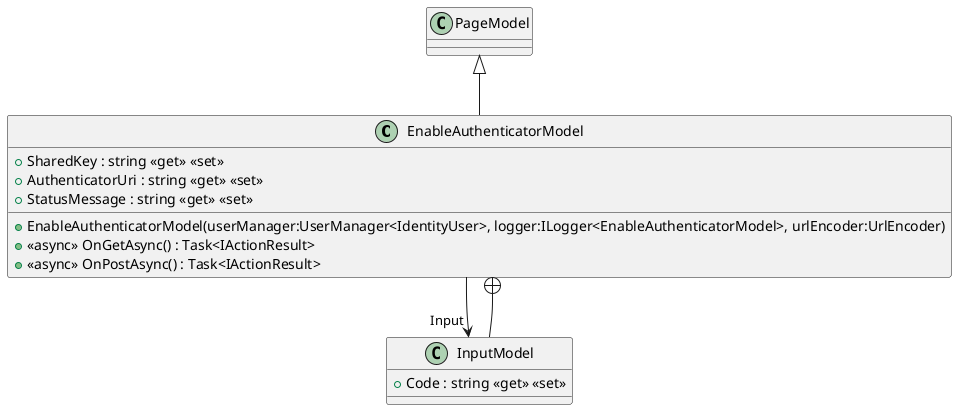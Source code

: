 @startuml
class EnableAuthenticatorModel {
    + EnableAuthenticatorModel(userManager:UserManager<IdentityUser>, logger:ILogger<EnableAuthenticatorModel>, urlEncoder:UrlEncoder)
    + SharedKey : string <<get>> <<set>>
    + AuthenticatorUri : string <<get>> <<set>>
    + StatusMessage : string <<get>> <<set>>
    + <<async>> OnGetAsync() : Task<IActionResult>
    + <<async>> OnPostAsync() : Task<IActionResult>
}
class InputModel {
    + Code : string <<get>> <<set>>
}
PageModel <|-- EnableAuthenticatorModel
EnableAuthenticatorModel --> "Input" InputModel
EnableAuthenticatorModel +-- InputModel
@enduml
